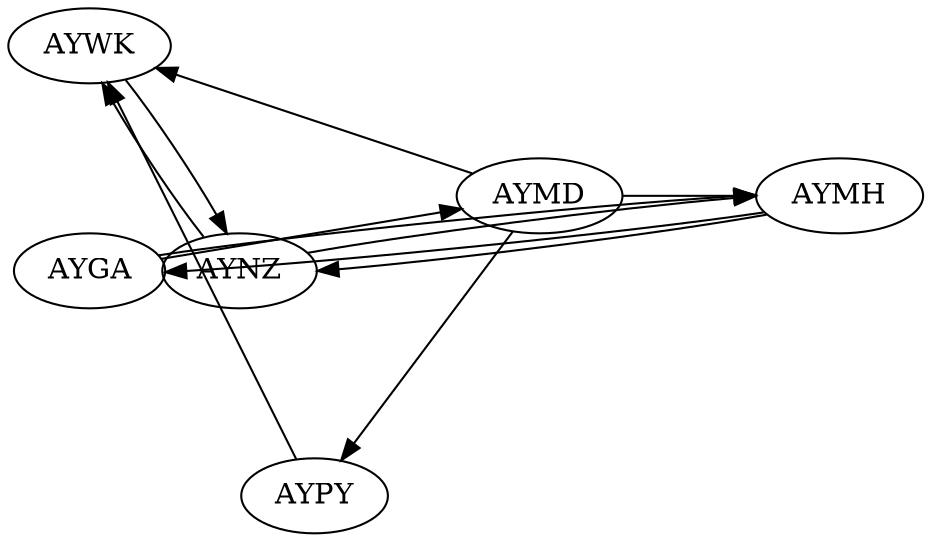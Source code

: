 digraph {
layout=neato;
scale=0.5;
"AYGA" [pos="4,-6!"]
"AYMD" [pos="10,-5!"]
"AYMH" [pos="14,-5!"]
"AYNZ" [pos="6,-6!"]
"AYPY" [pos="7,-9!"]
"AYWK" [pos="4,-3!"]
"AYGA"->"AYMD"
"AYGA"->"AYMH"
"AYMD"->"AYMH"
"AYMD"->"AYPY"
"AYMD"->"AYWK"
"AYMH"->"AYGA"
"AYMH"->"AYNZ"
"AYNZ"->"AYMH"
"AYNZ"->"AYWK"
"AYPY"->"AYWK"
"AYWK"->"AYNZ"
}